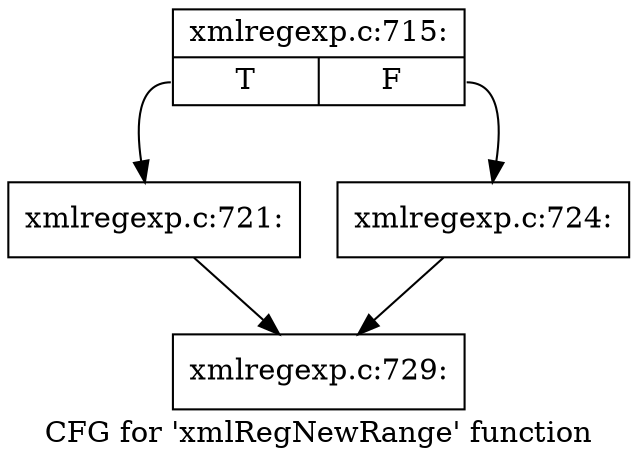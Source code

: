 digraph "CFG for 'xmlRegNewRange' function" {
	label="CFG for 'xmlRegNewRange' function";

	Node0x42fd060 [shape=record,label="{xmlregexp.c:715:|{<s0>T|<s1>F}}"];
	Node0x42fd060:s0 -> Node0x4306de0;
	Node0x42fd060:s1 -> Node0x4306e30;
	Node0x4306de0 [shape=record,label="{xmlregexp.c:721:}"];
	Node0x4306de0 -> Node0x42fd440;
	Node0x4306e30 [shape=record,label="{xmlregexp.c:724:}"];
	Node0x4306e30 -> Node0x42fd440;
	Node0x42fd440 [shape=record,label="{xmlregexp.c:729:}"];
}
